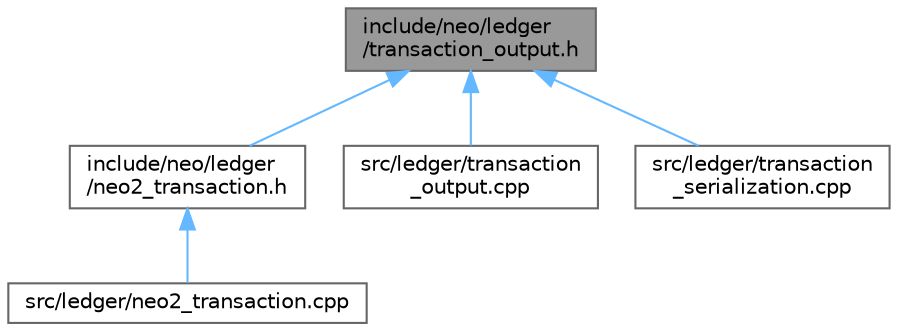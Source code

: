 digraph "include/neo/ledger/transaction_output.h"
{
 // LATEX_PDF_SIZE
  bgcolor="transparent";
  edge [fontname=Helvetica,fontsize=10,labelfontname=Helvetica,labelfontsize=10];
  node [fontname=Helvetica,fontsize=10,shape=box,height=0.2,width=0.4];
  Node1 [id="Node000001",label="include/neo/ledger\l/transaction_output.h",height=0.2,width=0.4,color="gray40", fillcolor="grey60", style="filled", fontcolor="black",tooltip=" "];
  Node1 -> Node2 [id="edge5_Node000001_Node000002",dir="back",color="steelblue1",style="solid",tooltip=" "];
  Node2 [id="Node000002",label="include/neo/ledger\l/neo2_transaction.h",height=0.2,width=0.4,color="grey40", fillcolor="white", style="filled",URL="$neo2__transaction_8h.html",tooltip=" "];
  Node2 -> Node3 [id="edge6_Node000002_Node000003",dir="back",color="steelblue1",style="solid",tooltip=" "];
  Node3 [id="Node000003",label="src/ledger/neo2_transaction.cpp",height=0.2,width=0.4,color="grey40", fillcolor="white", style="filled",URL="$neo2__transaction_8cpp.html",tooltip=" "];
  Node1 -> Node4 [id="edge7_Node000001_Node000004",dir="back",color="steelblue1",style="solid",tooltip=" "];
  Node4 [id="Node000004",label="src/ledger/transaction\l_output.cpp",height=0.2,width=0.4,color="grey40", fillcolor="white", style="filled",URL="$transaction__output_8cpp.html",tooltip=" "];
  Node1 -> Node5 [id="edge8_Node000001_Node000005",dir="back",color="steelblue1",style="solid",tooltip=" "];
  Node5 [id="Node000005",label="src/ledger/transaction\l_serialization.cpp",height=0.2,width=0.4,color="grey40", fillcolor="white", style="filled",URL="$transaction__serialization_8cpp.html",tooltip=" "];
}
